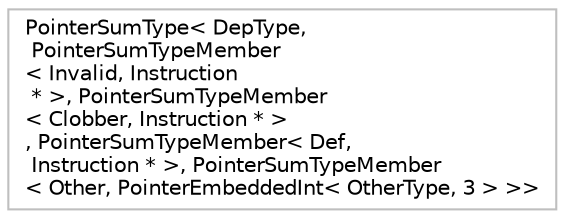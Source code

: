 digraph "Graphical Class Hierarchy"
{
 // LATEX_PDF_SIZE
  bgcolor="transparent";
  edge [fontname="Helvetica",fontsize="10",labelfontname="Helvetica",labelfontsize="10"];
  node [fontname="Helvetica",fontsize="10",shape=record];
  rankdir="LR";
  Node0 [label="PointerSumType\< DepType,\l PointerSumTypeMember\l\< Invalid, Instruction\l * \>, PointerSumTypeMember\l\< Clobber, Instruction * \>\l, PointerSumTypeMember\< Def,\l Instruction * \>, PointerSumTypeMember\l\< Other, PointerEmbeddedInt\< OtherType, 3 \> \>\>",height=0.2,width=0.4,color="grey75",tooltip=" "];
}
